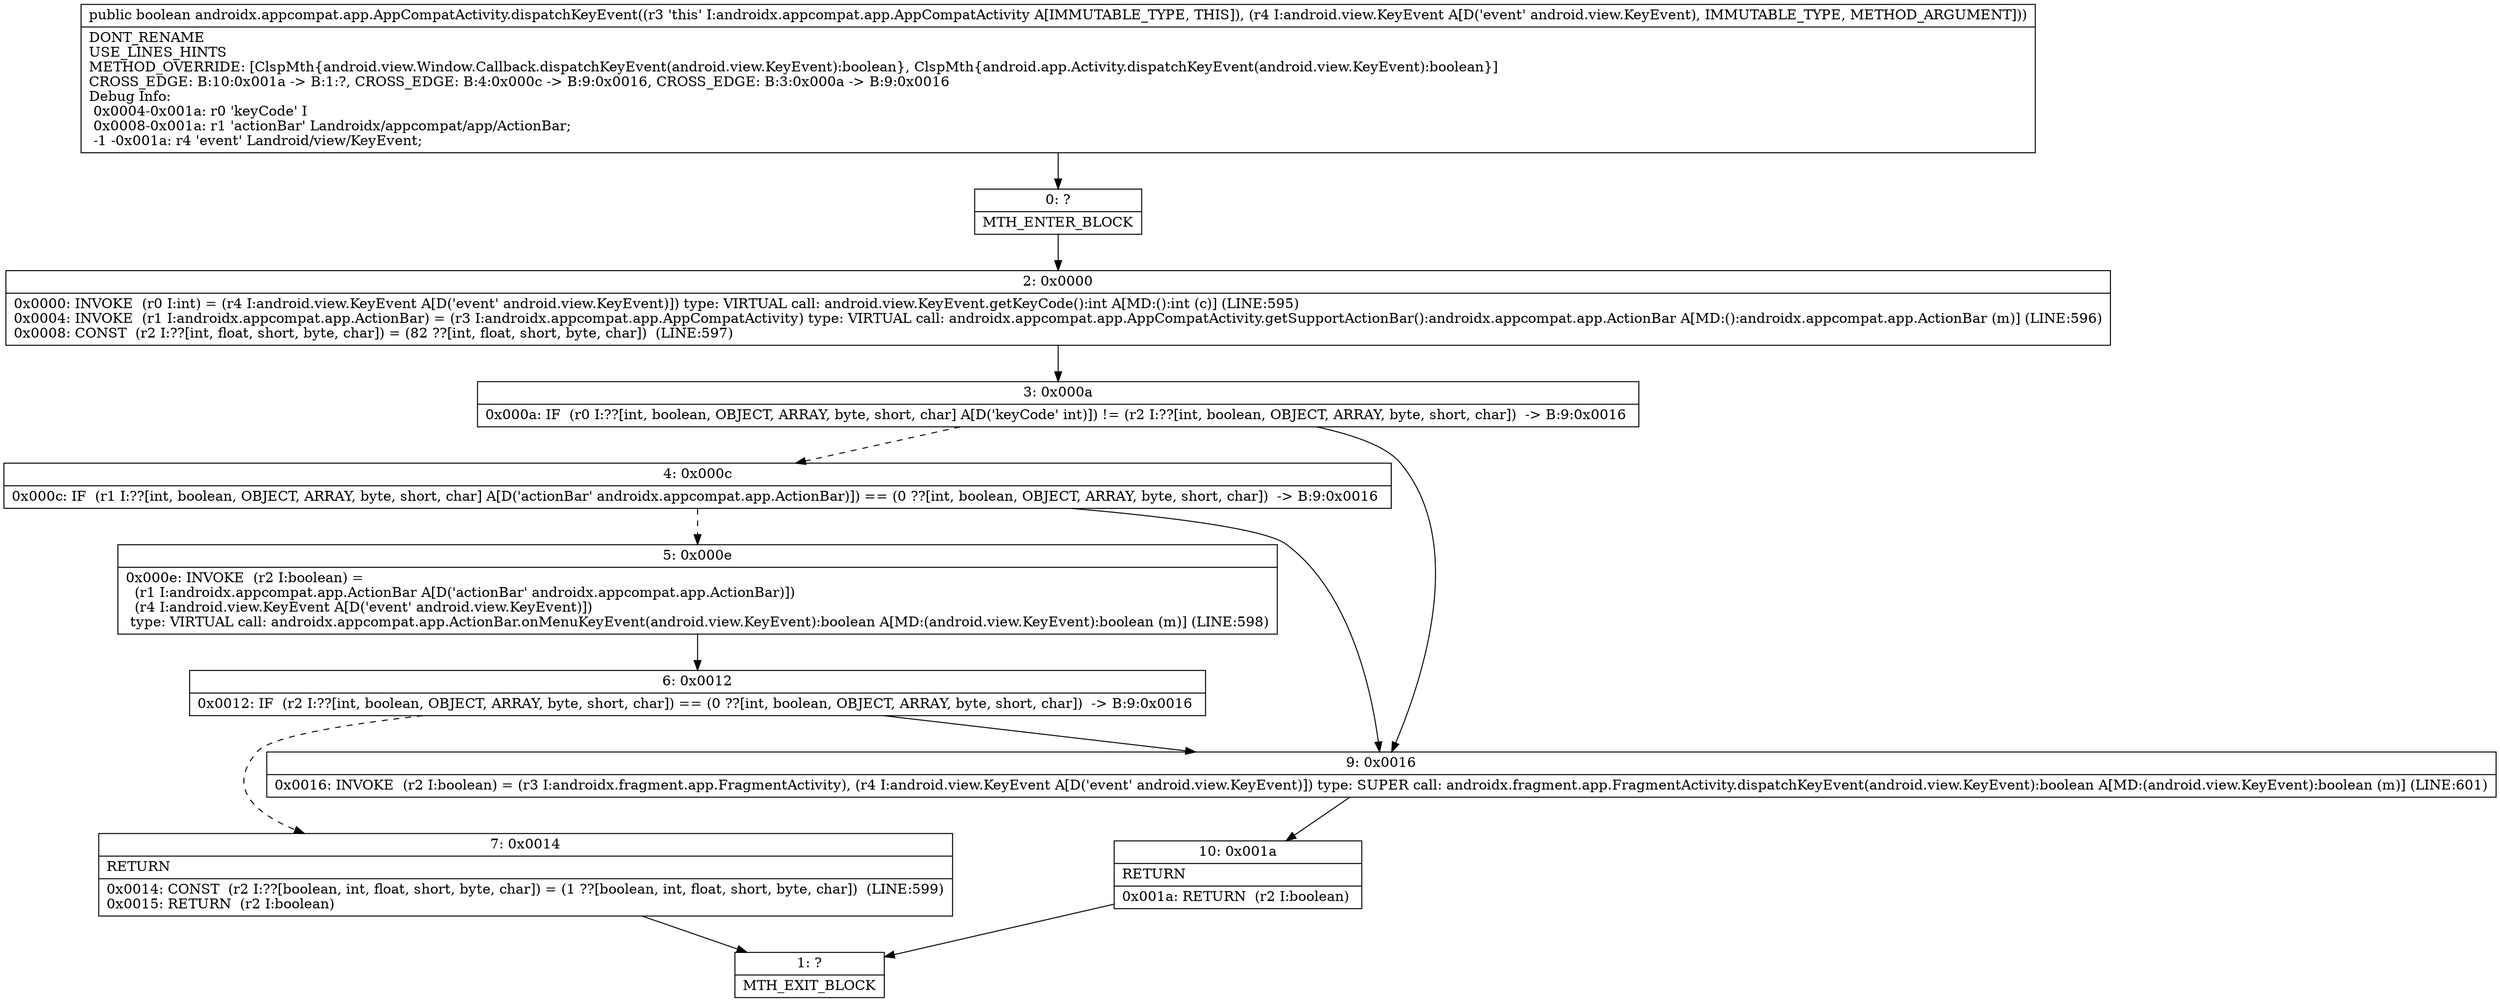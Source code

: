 digraph "CFG forandroidx.appcompat.app.AppCompatActivity.dispatchKeyEvent(Landroid\/view\/KeyEvent;)Z" {
Node_0 [shape=record,label="{0\:\ ?|MTH_ENTER_BLOCK\l}"];
Node_2 [shape=record,label="{2\:\ 0x0000|0x0000: INVOKE  (r0 I:int) = (r4 I:android.view.KeyEvent A[D('event' android.view.KeyEvent)]) type: VIRTUAL call: android.view.KeyEvent.getKeyCode():int A[MD:():int (c)] (LINE:595)\l0x0004: INVOKE  (r1 I:androidx.appcompat.app.ActionBar) = (r3 I:androidx.appcompat.app.AppCompatActivity) type: VIRTUAL call: androidx.appcompat.app.AppCompatActivity.getSupportActionBar():androidx.appcompat.app.ActionBar A[MD:():androidx.appcompat.app.ActionBar (m)] (LINE:596)\l0x0008: CONST  (r2 I:??[int, float, short, byte, char]) = (82 ??[int, float, short, byte, char])  (LINE:597)\l}"];
Node_3 [shape=record,label="{3\:\ 0x000a|0x000a: IF  (r0 I:??[int, boolean, OBJECT, ARRAY, byte, short, char] A[D('keyCode' int)]) != (r2 I:??[int, boolean, OBJECT, ARRAY, byte, short, char])  \-\> B:9:0x0016 \l}"];
Node_4 [shape=record,label="{4\:\ 0x000c|0x000c: IF  (r1 I:??[int, boolean, OBJECT, ARRAY, byte, short, char] A[D('actionBar' androidx.appcompat.app.ActionBar)]) == (0 ??[int, boolean, OBJECT, ARRAY, byte, short, char])  \-\> B:9:0x0016 \l}"];
Node_5 [shape=record,label="{5\:\ 0x000e|0x000e: INVOKE  (r2 I:boolean) = \l  (r1 I:androidx.appcompat.app.ActionBar A[D('actionBar' androidx.appcompat.app.ActionBar)])\l  (r4 I:android.view.KeyEvent A[D('event' android.view.KeyEvent)])\l type: VIRTUAL call: androidx.appcompat.app.ActionBar.onMenuKeyEvent(android.view.KeyEvent):boolean A[MD:(android.view.KeyEvent):boolean (m)] (LINE:598)\l}"];
Node_6 [shape=record,label="{6\:\ 0x0012|0x0012: IF  (r2 I:??[int, boolean, OBJECT, ARRAY, byte, short, char]) == (0 ??[int, boolean, OBJECT, ARRAY, byte, short, char])  \-\> B:9:0x0016 \l}"];
Node_7 [shape=record,label="{7\:\ 0x0014|RETURN\l|0x0014: CONST  (r2 I:??[boolean, int, float, short, byte, char]) = (1 ??[boolean, int, float, short, byte, char])  (LINE:599)\l0x0015: RETURN  (r2 I:boolean) \l}"];
Node_1 [shape=record,label="{1\:\ ?|MTH_EXIT_BLOCK\l}"];
Node_9 [shape=record,label="{9\:\ 0x0016|0x0016: INVOKE  (r2 I:boolean) = (r3 I:androidx.fragment.app.FragmentActivity), (r4 I:android.view.KeyEvent A[D('event' android.view.KeyEvent)]) type: SUPER call: androidx.fragment.app.FragmentActivity.dispatchKeyEvent(android.view.KeyEvent):boolean A[MD:(android.view.KeyEvent):boolean (m)] (LINE:601)\l}"];
Node_10 [shape=record,label="{10\:\ 0x001a|RETURN\l|0x001a: RETURN  (r2 I:boolean) \l}"];
MethodNode[shape=record,label="{public boolean androidx.appcompat.app.AppCompatActivity.dispatchKeyEvent((r3 'this' I:androidx.appcompat.app.AppCompatActivity A[IMMUTABLE_TYPE, THIS]), (r4 I:android.view.KeyEvent A[D('event' android.view.KeyEvent), IMMUTABLE_TYPE, METHOD_ARGUMENT]))  | DONT_RENAME\lUSE_LINES_HINTS\lMETHOD_OVERRIDE: [ClspMth\{android.view.Window.Callback.dispatchKeyEvent(android.view.KeyEvent):boolean\}, ClspMth\{android.app.Activity.dispatchKeyEvent(android.view.KeyEvent):boolean\}]\lCROSS_EDGE: B:10:0x001a \-\> B:1:?, CROSS_EDGE: B:4:0x000c \-\> B:9:0x0016, CROSS_EDGE: B:3:0x000a \-\> B:9:0x0016\lDebug Info:\l  0x0004\-0x001a: r0 'keyCode' I\l  0x0008\-0x001a: r1 'actionBar' Landroidx\/appcompat\/app\/ActionBar;\l  \-1 \-0x001a: r4 'event' Landroid\/view\/KeyEvent;\l}"];
MethodNode -> Node_0;Node_0 -> Node_2;
Node_2 -> Node_3;
Node_3 -> Node_4[style=dashed];
Node_3 -> Node_9;
Node_4 -> Node_5[style=dashed];
Node_4 -> Node_9;
Node_5 -> Node_6;
Node_6 -> Node_7[style=dashed];
Node_6 -> Node_9;
Node_7 -> Node_1;
Node_9 -> Node_10;
Node_10 -> Node_1;
}

